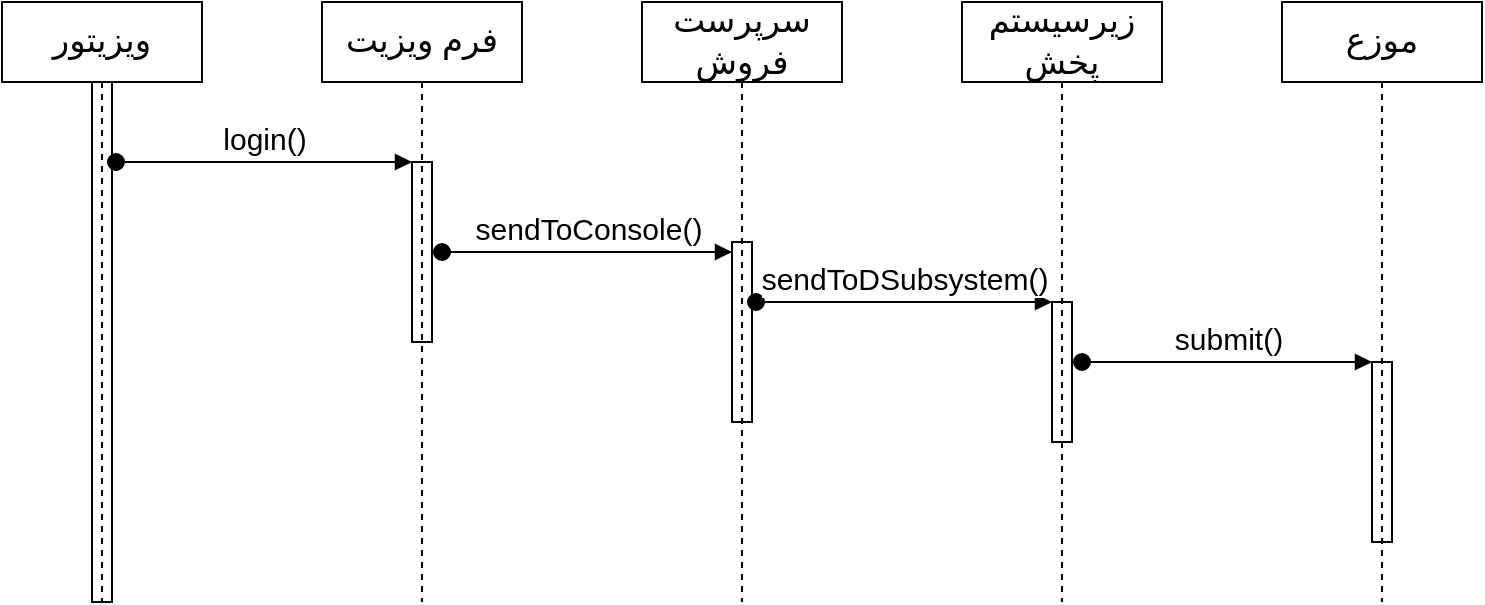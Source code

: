 <mxfile version="10.8.3" type="device"><diagram id="W99Eesi-pAkm46B6n1MR" name="Page-1"><mxGraphModel dx="840" dy="481" grid="1" gridSize="10" guides="1" tooltips="1" connect="1" arrows="1" fold="1" page="1" pageScale="1" pageWidth="850" pageHeight="1100" math="0" shadow="0"><root><mxCell id="0"/><mxCell id="1" parent="0"/><mxCell id="3TJ_z6OX4cL-ZdxxxAdz-1" value="&lt;font style=&quot;font-size: 17px&quot; face=&quot;b titr&quot;&gt;ویزیتور&lt;/font&gt;" style="shape=umlLifeline;perimeter=lifelinePerimeter;whiteSpace=wrap;html=1;container=1;collapsible=0;recursiveResize=0;outlineConnect=0;fillColor=none;gradientColor=none;fontSize=15;align=center;" vertex="1" parent="1"><mxGeometry x="40" y="20" width="100" height="300" as="geometry"/></mxCell><mxCell id="3TJ_z6OX4cL-ZdxxxAdz-6" value="" style="html=1;points=[];perimeter=orthogonalPerimeter;fillColor=none;gradientColor=none;fontSize=15;align=center;" vertex="1" parent="3TJ_z6OX4cL-ZdxxxAdz-1"><mxGeometry x="45" y="40" width="10" height="260" as="geometry"/></mxCell><mxCell id="3TJ_z6OX4cL-ZdxxxAdz-2" value="&lt;font style=&quot;font-size: 17px&quot; face=&quot;b titr&quot;&gt;فرم ویزیت&lt;br&gt;&lt;/font&gt;" style="shape=umlLifeline;perimeter=lifelinePerimeter;whiteSpace=wrap;html=1;container=1;collapsible=0;recursiveResize=0;outlineConnect=0;fillColor=none;gradientColor=none;fontSize=15;align=center;" vertex="1" parent="1"><mxGeometry x="200" y="20" width="100" height="300" as="geometry"/></mxCell><mxCell id="3TJ_z6OX4cL-ZdxxxAdz-7" value="" style="html=1;points=[];perimeter=orthogonalPerimeter;fillColor=none;gradientColor=none;fontSize=15;align=center;" vertex="1" parent="3TJ_z6OX4cL-ZdxxxAdz-2"><mxGeometry x="45" y="80" width="10" height="90" as="geometry"/></mxCell><mxCell id="3TJ_z6OX4cL-ZdxxxAdz-3" value="&lt;font style=&quot;font-size: 17px&quot; face=&quot;b titr&quot;&gt;سرپرست فروش&lt;br&gt;&lt;/font&gt;" style="shape=umlLifeline;perimeter=lifelinePerimeter;whiteSpace=wrap;html=1;container=1;collapsible=0;recursiveResize=0;outlineConnect=0;fillColor=none;gradientColor=none;fontSize=15;align=center;" vertex="1" parent="1"><mxGeometry x="360" y="20" width="100" height="300" as="geometry"/></mxCell><mxCell id="3TJ_z6OX4cL-ZdxxxAdz-4" value="&lt;font style=&quot;font-size: 17px&quot; face=&quot;b titr&quot;&gt;زیرسیستم پخش&lt;br&gt;&lt;/font&gt;" style="shape=umlLifeline;perimeter=lifelinePerimeter;whiteSpace=wrap;html=1;container=1;collapsible=0;recursiveResize=0;outlineConnect=0;fillColor=none;gradientColor=none;fontSize=15;align=center;" vertex="1" parent="1"><mxGeometry x="520" y="20" width="100" height="300" as="geometry"/></mxCell><mxCell id="3TJ_z6OX4cL-ZdxxxAdz-5" value="&lt;font style=&quot;font-size: 17px&quot; face=&quot;b titr&quot;&gt;موزع&lt;/font&gt;" style="shape=umlLifeline;perimeter=lifelinePerimeter;whiteSpace=wrap;html=1;container=1;collapsible=0;recursiveResize=0;outlineConnect=0;fillColor=none;gradientColor=none;fontSize=15;align=center;" vertex="1" parent="1"><mxGeometry x="680" y="20" width="100" height="300" as="geometry"/></mxCell><mxCell id="3TJ_z6OX4cL-ZdxxxAdz-13" value="" style="html=1;points=[];perimeter=orthogonalPerimeter;fillColor=none;gradientColor=none;fontSize=15;align=center;" vertex="1" parent="3TJ_z6OX4cL-ZdxxxAdz-5"><mxGeometry x="45" y="180" width="10" height="90" as="geometry"/></mxCell><mxCell id="3TJ_z6OX4cL-ZdxxxAdz-8" value="login()" style="html=1;verticalAlign=bottom;startArrow=oval;endArrow=block;startSize=8;fontSize=15;" edge="1" target="3TJ_z6OX4cL-ZdxxxAdz-7" parent="1"><mxGeometry relative="1" as="geometry"><mxPoint x="97" y="100" as="sourcePoint"/></mxGeometry></mxCell><mxCell id="3TJ_z6OX4cL-ZdxxxAdz-9" value="" style="html=1;points=[];perimeter=orthogonalPerimeter;fillColor=none;gradientColor=none;fontSize=15;align=center;" vertex="1" parent="1"><mxGeometry x="405" y="140" width="10" height="90" as="geometry"/></mxCell><mxCell id="3TJ_z6OX4cL-ZdxxxAdz-10" value="sendToConsole()" style="html=1;verticalAlign=bottom;startArrow=oval;endArrow=block;startSize=8;fontSize=15;exitX=1.5;exitY=0.5;exitDx=0;exitDy=0;exitPerimeter=0;" edge="1" target="3TJ_z6OX4cL-ZdxxxAdz-9" parent="1" source="3TJ_z6OX4cL-ZdxxxAdz-7"><mxGeometry relative="1" as="geometry"><mxPoint x="345" y="140" as="sourcePoint"/></mxGeometry></mxCell><mxCell id="3TJ_z6OX4cL-ZdxxxAdz-11" value="" style="html=1;points=[];perimeter=orthogonalPerimeter;fillColor=none;gradientColor=none;fontSize=15;align=center;" vertex="1" parent="1"><mxGeometry x="565" y="170" width="10" height="70" as="geometry"/></mxCell><mxCell id="3TJ_z6OX4cL-ZdxxxAdz-12" value="sendToDSubsystem()" style="html=1;verticalAlign=bottom;startArrow=oval;endArrow=block;startSize=8;fontSize=15;" edge="1" target="3TJ_z6OX4cL-ZdxxxAdz-11" parent="1"><mxGeometry relative="1" as="geometry"><mxPoint x="417" y="170" as="sourcePoint"/><Array as="points"><mxPoint x="510" y="170"/></Array></mxGeometry></mxCell><mxCell id="3TJ_z6OX4cL-ZdxxxAdz-14" value="submit()" style="html=1;verticalAlign=bottom;startArrow=oval;endArrow=block;startSize=8;fontSize=15;entryX=0;entryY=0;entryDx=0;entryDy=0;entryPerimeter=0;" edge="1" target="3TJ_z6OX4cL-ZdxxxAdz-13" parent="1"><mxGeometry relative="1" as="geometry"><mxPoint x="580" y="200" as="sourcePoint"/></mxGeometry></mxCell></root></mxGraphModel></diagram></mxfile>